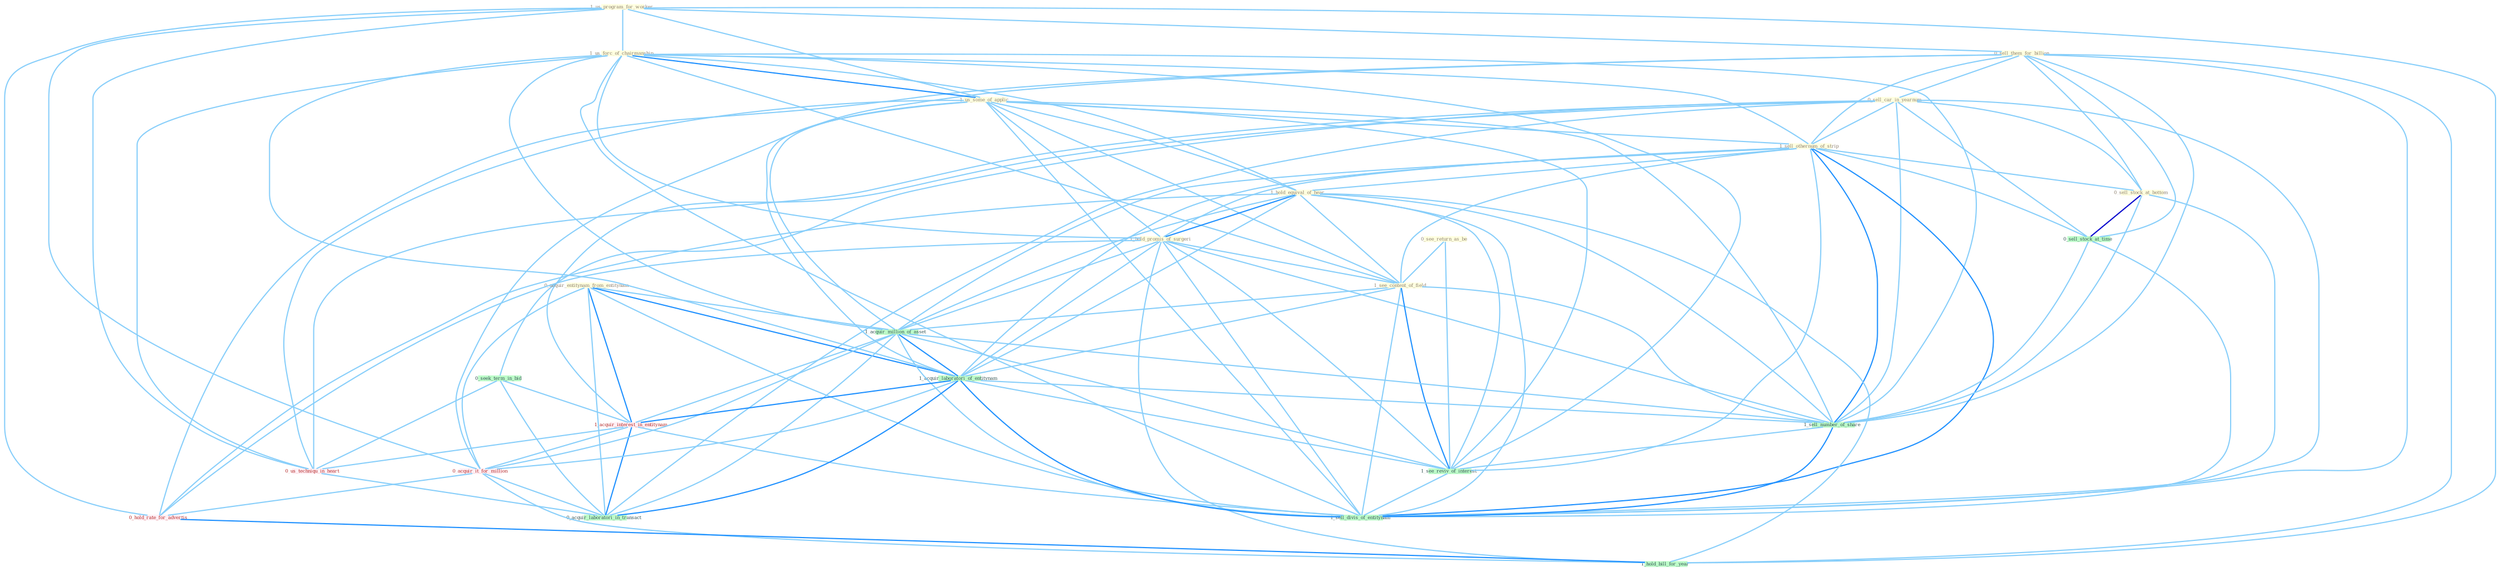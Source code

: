 Graph G{ 
    node
    [shape=polygon,style=filled,width=.5,height=.06,color="#BDFCC9",fixedsize=true,fontsize=4,
    fontcolor="#2f4f4f"];
    {node
    [color="#ffffe0", fontcolor="#8b7d6b"] "1_us_program_for_worker " "0_sell_them_for_billion " "0_sell_car_in_yearnum " "0_acquir_entitynam_from_entitynam " "1_us_forc_of_chairmanship " "1_us_some_of_applic " "0_see_return_as_be " "1_sell_othernum_of_strip " "1_hold_equival_of_hear " "0_sell_stock_at_bottom " "1_hold_promis_of_surgeri " "1_see_content_of_field "}
{node [color="#fff0f5", fontcolor="#b22222"] "1_acquir_interest_in_entitynam " "0_us_techniqu_in_heart " "0_acquir_it_for_million " "0_hold_rate_for_advertis "}
edge [color="#B0E2FF"];

	"1_us_program_for_worker " -- "0_sell_them_for_billion " [w="1", color="#87cefa" ];
	"1_us_program_for_worker " -- "1_us_forc_of_chairmanship " [w="1", color="#87cefa" ];
	"1_us_program_for_worker " -- "1_us_some_of_applic " [w="1", color="#87cefa" ];
	"1_us_program_for_worker " -- "0_us_techniqu_in_heart " [w="1", color="#87cefa" ];
	"1_us_program_for_worker " -- "0_acquir_it_for_million " [w="1", color="#87cefa" ];
	"1_us_program_for_worker " -- "0_hold_rate_for_advertis " [w="1", color="#87cefa" ];
	"1_us_program_for_worker " -- "1_hold_bill_for_year " [w="1", color="#87cefa" ];
	"0_sell_them_for_billion " -- "0_sell_car_in_yearnum " [w="1", color="#87cefa" ];
	"0_sell_them_for_billion " -- "1_sell_othernum_of_strip " [w="1", color="#87cefa" ];
	"0_sell_them_for_billion " -- "0_sell_stock_at_bottom " [w="1", color="#87cefa" ];
	"0_sell_them_for_billion " -- "0_acquir_it_for_million " [w="1", color="#87cefa" ];
	"0_sell_them_for_billion " -- "0_hold_rate_for_advertis " [w="1", color="#87cefa" ];
	"0_sell_them_for_billion " -- "0_sell_stock_at_time " [w="1", color="#87cefa" ];
	"0_sell_them_for_billion " -- "1_sell_number_of_share " [w="1", color="#87cefa" ];
	"0_sell_them_for_billion " -- "1_hold_bill_for_year " [w="1", color="#87cefa" ];
	"0_sell_them_for_billion " -- "1_sell_divis_of_entitynam " [w="1", color="#87cefa" ];
	"0_sell_car_in_yearnum " -- "1_sell_othernum_of_strip " [w="1", color="#87cefa" ];
	"0_sell_car_in_yearnum " -- "0_sell_stock_at_bottom " [w="1", color="#87cefa" ];
	"0_sell_car_in_yearnum " -- "0_seek_term_in_bid " [w="1", color="#87cefa" ];
	"0_sell_car_in_yearnum " -- "1_acquir_interest_in_entitynam " [w="1", color="#87cefa" ];
	"0_sell_car_in_yearnum " -- "0_us_techniqu_in_heart " [w="1", color="#87cefa" ];
	"0_sell_car_in_yearnum " -- "0_acquir_laboratori_in_transact " [w="1", color="#87cefa" ];
	"0_sell_car_in_yearnum " -- "0_sell_stock_at_time " [w="1", color="#87cefa" ];
	"0_sell_car_in_yearnum " -- "1_sell_number_of_share " [w="1", color="#87cefa" ];
	"0_sell_car_in_yearnum " -- "1_sell_divis_of_entitynam " [w="1", color="#87cefa" ];
	"0_acquir_entitynam_from_entitynam " -- "1_acquir_million_of_asset " [w="1", color="#87cefa" ];
	"0_acquir_entitynam_from_entitynam " -- "1_acquir_laboratori_of_entitynam " [w="2", color="#1e90ff" , len=0.8];
	"0_acquir_entitynam_from_entitynam " -- "1_acquir_interest_in_entitynam " [w="2", color="#1e90ff" , len=0.8];
	"0_acquir_entitynam_from_entitynam " -- "0_acquir_it_for_million " [w="1", color="#87cefa" ];
	"0_acquir_entitynam_from_entitynam " -- "0_acquir_laboratori_in_transact " [w="1", color="#87cefa" ];
	"0_acquir_entitynam_from_entitynam " -- "1_sell_divis_of_entitynam " [w="1", color="#87cefa" ];
	"1_us_forc_of_chairmanship " -- "1_us_some_of_applic " [w="2", color="#1e90ff" , len=0.8];
	"1_us_forc_of_chairmanship " -- "1_sell_othernum_of_strip " [w="1", color="#87cefa" ];
	"1_us_forc_of_chairmanship " -- "1_hold_equival_of_hear " [w="1", color="#87cefa" ];
	"1_us_forc_of_chairmanship " -- "1_hold_promis_of_surgeri " [w="1", color="#87cefa" ];
	"1_us_forc_of_chairmanship " -- "1_see_content_of_field " [w="1", color="#87cefa" ];
	"1_us_forc_of_chairmanship " -- "1_acquir_million_of_asset " [w="1", color="#87cefa" ];
	"1_us_forc_of_chairmanship " -- "1_acquir_laboratori_of_entitynam " [w="1", color="#87cefa" ];
	"1_us_forc_of_chairmanship " -- "0_us_techniqu_in_heart " [w="1", color="#87cefa" ];
	"1_us_forc_of_chairmanship " -- "1_sell_number_of_share " [w="1", color="#87cefa" ];
	"1_us_forc_of_chairmanship " -- "1_see_reviv_of_interest " [w="1", color="#87cefa" ];
	"1_us_forc_of_chairmanship " -- "1_sell_divis_of_entitynam " [w="1", color="#87cefa" ];
	"1_us_some_of_applic " -- "1_sell_othernum_of_strip " [w="1", color="#87cefa" ];
	"1_us_some_of_applic " -- "1_hold_equival_of_hear " [w="1", color="#87cefa" ];
	"1_us_some_of_applic " -- "1_hold_promis_of_surgeri " [w="1", color="#87cefa" ];
	"1_us_some_of_applic " -- "1_see_content_of_field " [w="1", color="#87cefa" ];
	"1_us_some_of_applic " -- "1_acquir_million_of_asset " [w="1", color="#87cefa" ];
	"1_us_some_of_applic " -- "1_acquir_laboratori_of_entitynam " [w="1", color="#87cefa" ];
	"1_us_some_of_applic " -- "0_us_techniqu_in_heart " [w="1", color="#87cefa" ];
	"1_us_some_of_applic " -- "1_sell_number_of_share " [w="1", color="#87cefa" ];
	"1_us_some_of_applic " -- "1_see_reviv_of_interest " [w="1", color="#87cefa" ];
	"1_us_some_of_applic " -- "1_sell_divis_of_entitynam " [w="1", color="#87cefa" ];
	"0_see_return_as_be " -- "1_see_content_of_field " [w="1", color="#87cefa" ];
	"0_see_return_as_be " -- "1_see_reviv_of_interest " [w="1", color="#87cefa" ];
	"1_sell_othernum_of_strip " -- "1_hold_equival_of_hear " [w="1", color="#87cefa" ];
	"1_sell_othernum_of_strip " -- "0_sell_stock_at_bottom " [w="1", color="#87cefa" ];
	"1_sell_othernum_of_strip " -- "1_hold_promis_of_surgeri " [w="1", color="#87cefa" ];
	"1_sell_othernum_of_strip " -- "1_see_content_of_field " [w="1", color="#87cefa" ];
	"1_sell_othernum_of_strip " -- "1_acquir_million_of_asset " [w="1", color="#87cefa" ];
	"1_sell_othernum_of_strip " -- "1_acquir_laboratori_of_entitynam " [w="1", color="#87cefa" ];
	"1_sell_othernum_of_strip " -- "0_sell_stock_at_time " [w="1", color="#87cefa" ];
	"1_sell_othernum_of_strip " -- "1_sell_number_of_share " [w="2", color="#1e90ff" , len=0.8];
	"1_sell_othernum_of_strip " -- "1_see_reviv_of_interest " [w="1", color="#87cefa" ];
	"1_sell_othernum_of_strip " -- "1_sell_divis_of_entitynam " [w="2", color="#1e90ff" , len=0.8];
	"1_hold_equival_of_hear " -- "1_hold_promis_of_surgeri " [w="2", color="#1e90ff" , len=0.8];
	"1_hold_equival_of_hear " -- "1_see_content_of_field " [w="1", color="#87cefa" ];
	"1_hold_equival_of_hear " -- "1_acquir_million_of_asset " [w="1", color="#87cefa" ];
	"1_hold_equival_of_hear " -- "1_acquir_laboratori_of_entitynam " [w="1", color="#87cefa" ];
	"1_hold_equival_of_hear " -- "0_hold_rate_for_advertis " [w="1", color="#87cefa" ];
	"1_hold_equival_of_hear " -- "1_sell_number_of_share " [w="1", color="#87cefa" ];
	"1_hold_equival_of_hear " -- "1_see_reviv_of_interest " [w="1", color="#87cefa" ];
	"1_hold_equival_of_hear " -- "1_hold_bill_for_year " [w="1", color="#87cefa" ];
	"1_hold_equival_of_hear " -- "1_sell_divis_of_entitynam " [w="1", color="#87cefa" ];
	"0_sell_stock_at_bottom " -- "0_sell_stock_at_time " [w="3", color="#0000cd" , len=0.6];
	"0_sell_stock_at_bottom " -- "1_sell_number_of_share " [w="1", color="#87cefa" ];
	"0_sell_stock_at_bottom " -- "1_sell_divis_of_entitynam " [w="1", color="#87cefa" ];
	"1_hold_promis_of_surgeri " -- "1_see_content_of_field " [w="1", color="#87cefa" ];
	"1_hold_promis_of_surgeri " -- "1_acquir_million_of_asset " [w="1", color="#87cefa" ];
	"1_hold_promis_of_surgeri " -- "1_acquir_laboratori_of_entitynam " [w="1", color="#87cefa" ];
	"1_hold_promis_of_surgeri " -- "0_hold_rate_for_advertis " [w="1", color="#87cefa" ];
	"1_hold_promis_of_surgeri " -- "1_sell_number_of_share " [w="1", color="#87cefa" ];
	"1_hold_promis_of_surgeri " -- "1_see_reviv_of_interest " [w="1", color="#87cefa" ];
	"1_hold_promis_of_surgeri " -- "1_hold_bill_for_year " [w="1", color="#87cefa" ];
	"1_hold_promis_of_surgeri " -- "1_sell_divis_of_entitynam " [w="1", color="#87cefa" ];
	"1_see_content_of_field " -- "1_acquir_million_of_asset " [w="1", color="#87cefa" ];
	"1_see_content_of_field " -- "1_acquir_laboratori_of_entitynam " [w="1", color="#87cefa" ];
	"1_see_content_of_field " -- "1_sell_number_of_share " [w="1", color="#87cefa" ];
	"1_see_content_of_field " -- "1_see_reviv_of_interest " [w="2", color="#1e90ff" , len=0.8];
	"1_see_content_of_field " -- "1_sell_divis_of_entitynam " [w="1", color="#87cefa" ];
	"1_acquir_million_of_asset " -- "1_acquir_laboratori_of_entitynam " [w="2", color="#1e90ff" , len=0.8];
	"1_acquir_million_of_asset " -- "1_acquir_interest_in_entitynam " [w="1", color="#87cefa" ];
	"1_acquir_million_of_asset " -- "0_acquir_it_for_million " [w="1", color="#87cefa" ];
	"1_acquir_million_of_asset " -- "0_acquir_laboratori_in_transact " [w="1", color="#87cefa" ];
	"1_acquir_million_of_asset " -- "1_sell_number_of_share " [w="1", color="#87cefa" ];
	"1_acquir_million_of_asset " -- "1_see_reviv_of_interest " [w="1", color="#87cefa" ];
	"1_acquir_million_of_asset " -- "1_sell_divis_of_entitynam " [w="1", color="#87cefa" ];
	"1_acquir_laboratori_of_entitynam " -- "1_acquir_interest_in_entitynam " [w="2", color="#1e90ff" , len=0.8];
	"1_acquir_laboratori_of_entitynam " -- "0_acquir_it_for_million " [w="1", color="#87cefa" ];
	"1_acquir_laboratori_of_entitynam " -- "0_acquir_laboratori_in_transact " [w="2", color="#1e90ff" , len=0.8];
	"1_acquir_laboratori_of_entitynam " -- "1_sell_number_of_share " [w="1", color="#87cefa" ];
	"1_acquir_laboratori_of_entitynam " -- "1_see_reviv_of_interest " [w="1", color="#87cefa" ];
	"1_acquir_laboratori_of_entitynam " -- "1_sell_divis_of_entitynam " [w="2", color="#1e90ff" , len=0.8];
	"0_seek_term_in_bid " -- "1_acquir_interest_in_entitynam " [w="1", color="#87cefa" ];
	"0_seek_term_in_bid " -- "0_us_techniqu_in_heart " [w="1", color="#87cefa" ];
	"0_seek_term_in_bid " -- "0_acquir_laboratori_in_transact " [w="1", color="#87cefa" ];
	"1_acquir_interest_in_entitynam " -- "0_us_techniqu_in_heart " [w="1", color="#87cefa" ];
	"1_acquir_interest_in_entitynam " -- "0_acquir_it_for_million " [w="1", color="#87cefa" ];
	"1_acquir_interest_in_entitynam " -- "0_acquir_laboratori_in_transact " [w="2", color="#1e90ff" , len=0.8];
	"1_acquir_interest_in_entitynam " -- "1_sell_divis_of_entitynam " [w="1", color="#87cefa" ];
	"0_us_techniqu_in_heart " -- "0_acquir_laboratori_in_transact " [w="1", color="#87cefa" ];
	"0_acquir_it_for_million " -- "0_hold_rate_for_advertis " [w="1", color="#87cefa" ];
	"0_acquir_it_for_million " -- "0_acquir_laboratori_in_transact " [w="1", color="#87cefa" ];
	"0_acquir_it_for_million " -- "1_hold_bill_for_year " [w="1", color="#87cefa" ];
	"0_hold_rate_for_advertis " -- "1_hold_bill_for_year " [w="2", color="#1e90ff" , len=0.8];
	"0_sell_stock_at_time " -- "1_sell_number_of_share " [w="1", color="#87cefa" ];
	"0_sell_stock_at_time " -- "1_sell_divis_of_entitynam " [w="1", color="#87cefa" ];
	"1_sell_number_of_share " -- "1_see_reviv_of_interest " [w="1", color="#87cefa" ];
	"1_sell_number_of_share " -- "1_sell_divis_of_entitynam " [w="2", color="#1e90ff" , len=0.8];
	"1_see_reviv_of_interest " -- "1_sell_divis_of_entitynam " [w="1", color="#87cefa" ];
}